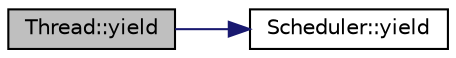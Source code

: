 digraph "Thread::yield"
{
  bgcolor="transparent";
  edge [fontname="Helvetica",fontsize="10",labelfontname="Helvetica",labelfontsize="10"];
  node [fontname="Helvetica",fontsize="10",shape=record];
  rankdir="LR";
  Node1 [label="Thread::yield",height=0.2,width=0.4,color="black", fillcolor="grey75", style="filled", fontcolor="black"];
  Node1 -> Node2 [color="midnightblue",fontsize="10",style="solid",fontname="Helvetica"];
  Node2 [label="Scheduler::yield",height=0.2,width=0.4,color="black",URL="$classScheduler.html#ac9772d8cae96fa2d4473378497689eb4",tooltip="Yield to another ready thread. "];
}
